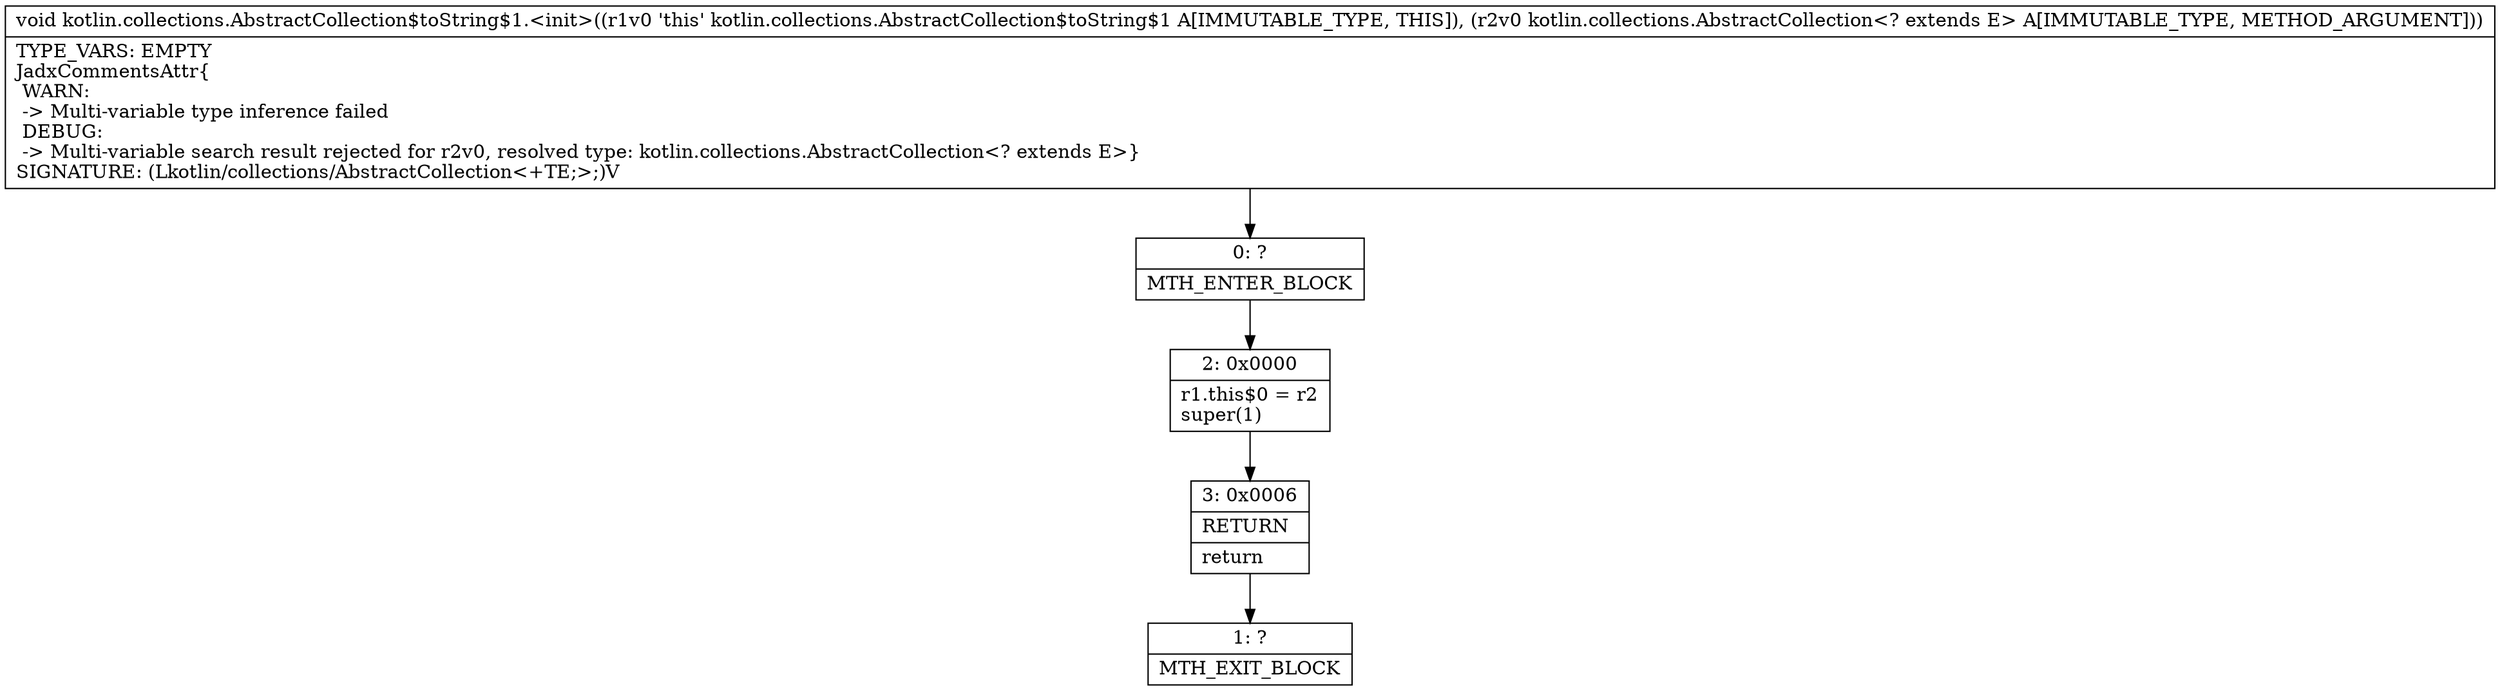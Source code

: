 digraph "CFG forkotlin.collections.AbstractCollection$toString$1.\<init\>(Lkotlin\/collections\/AbstractCollection;)V" {
Node_0 [shape=record,label="{0\:\ ?|MTH_ENTER_BLOCK\l}"];
Node_2 [shape=record,label="{2\:\ 0x0000|r1.this$0 = r2\lsuper(1)\l}"];
Node_3 [shape=record,label="{3\:\ 0x0006|RETURN\l|return\l}"];
Node_1 [shape=record,label="{1\:\ ?|MTH_EXIT_BLOCK\l}"];
MethodNode[shape=record,label="{void kotlin.collections.AbstractCollection$toString$1.\<init\>((r1v0 'this' kotlin.collections.AbstractCollection$toString$1 A[IMMUTABLE_TYPE, THIS]), (r2v0 kotlin.collections.AbstractCollection\<? extends E\> A[IMMUTABLE_TYPE, METHOD_ARGUMENT]))  | TYPE_VARS: EMPTY\lJadxCommentsAttr\{\l WARN: \l \-\> Multi\-variable type inference failed\l DEBUG: \l \-\> Multi\-variable search result rejected for r2v0, resolved type: kotlin.collections.AbstractCollection\<? extends E\>\}\lSIGNATURE: (Lkotlin\/collections\/AbstractCollection\<+TE;\>;)V\l}"];
MethodNode -> Node_0;Node_0 -> Node_2;
Node_2 -> Node_3;
Node_3 -> Node_1;
}


